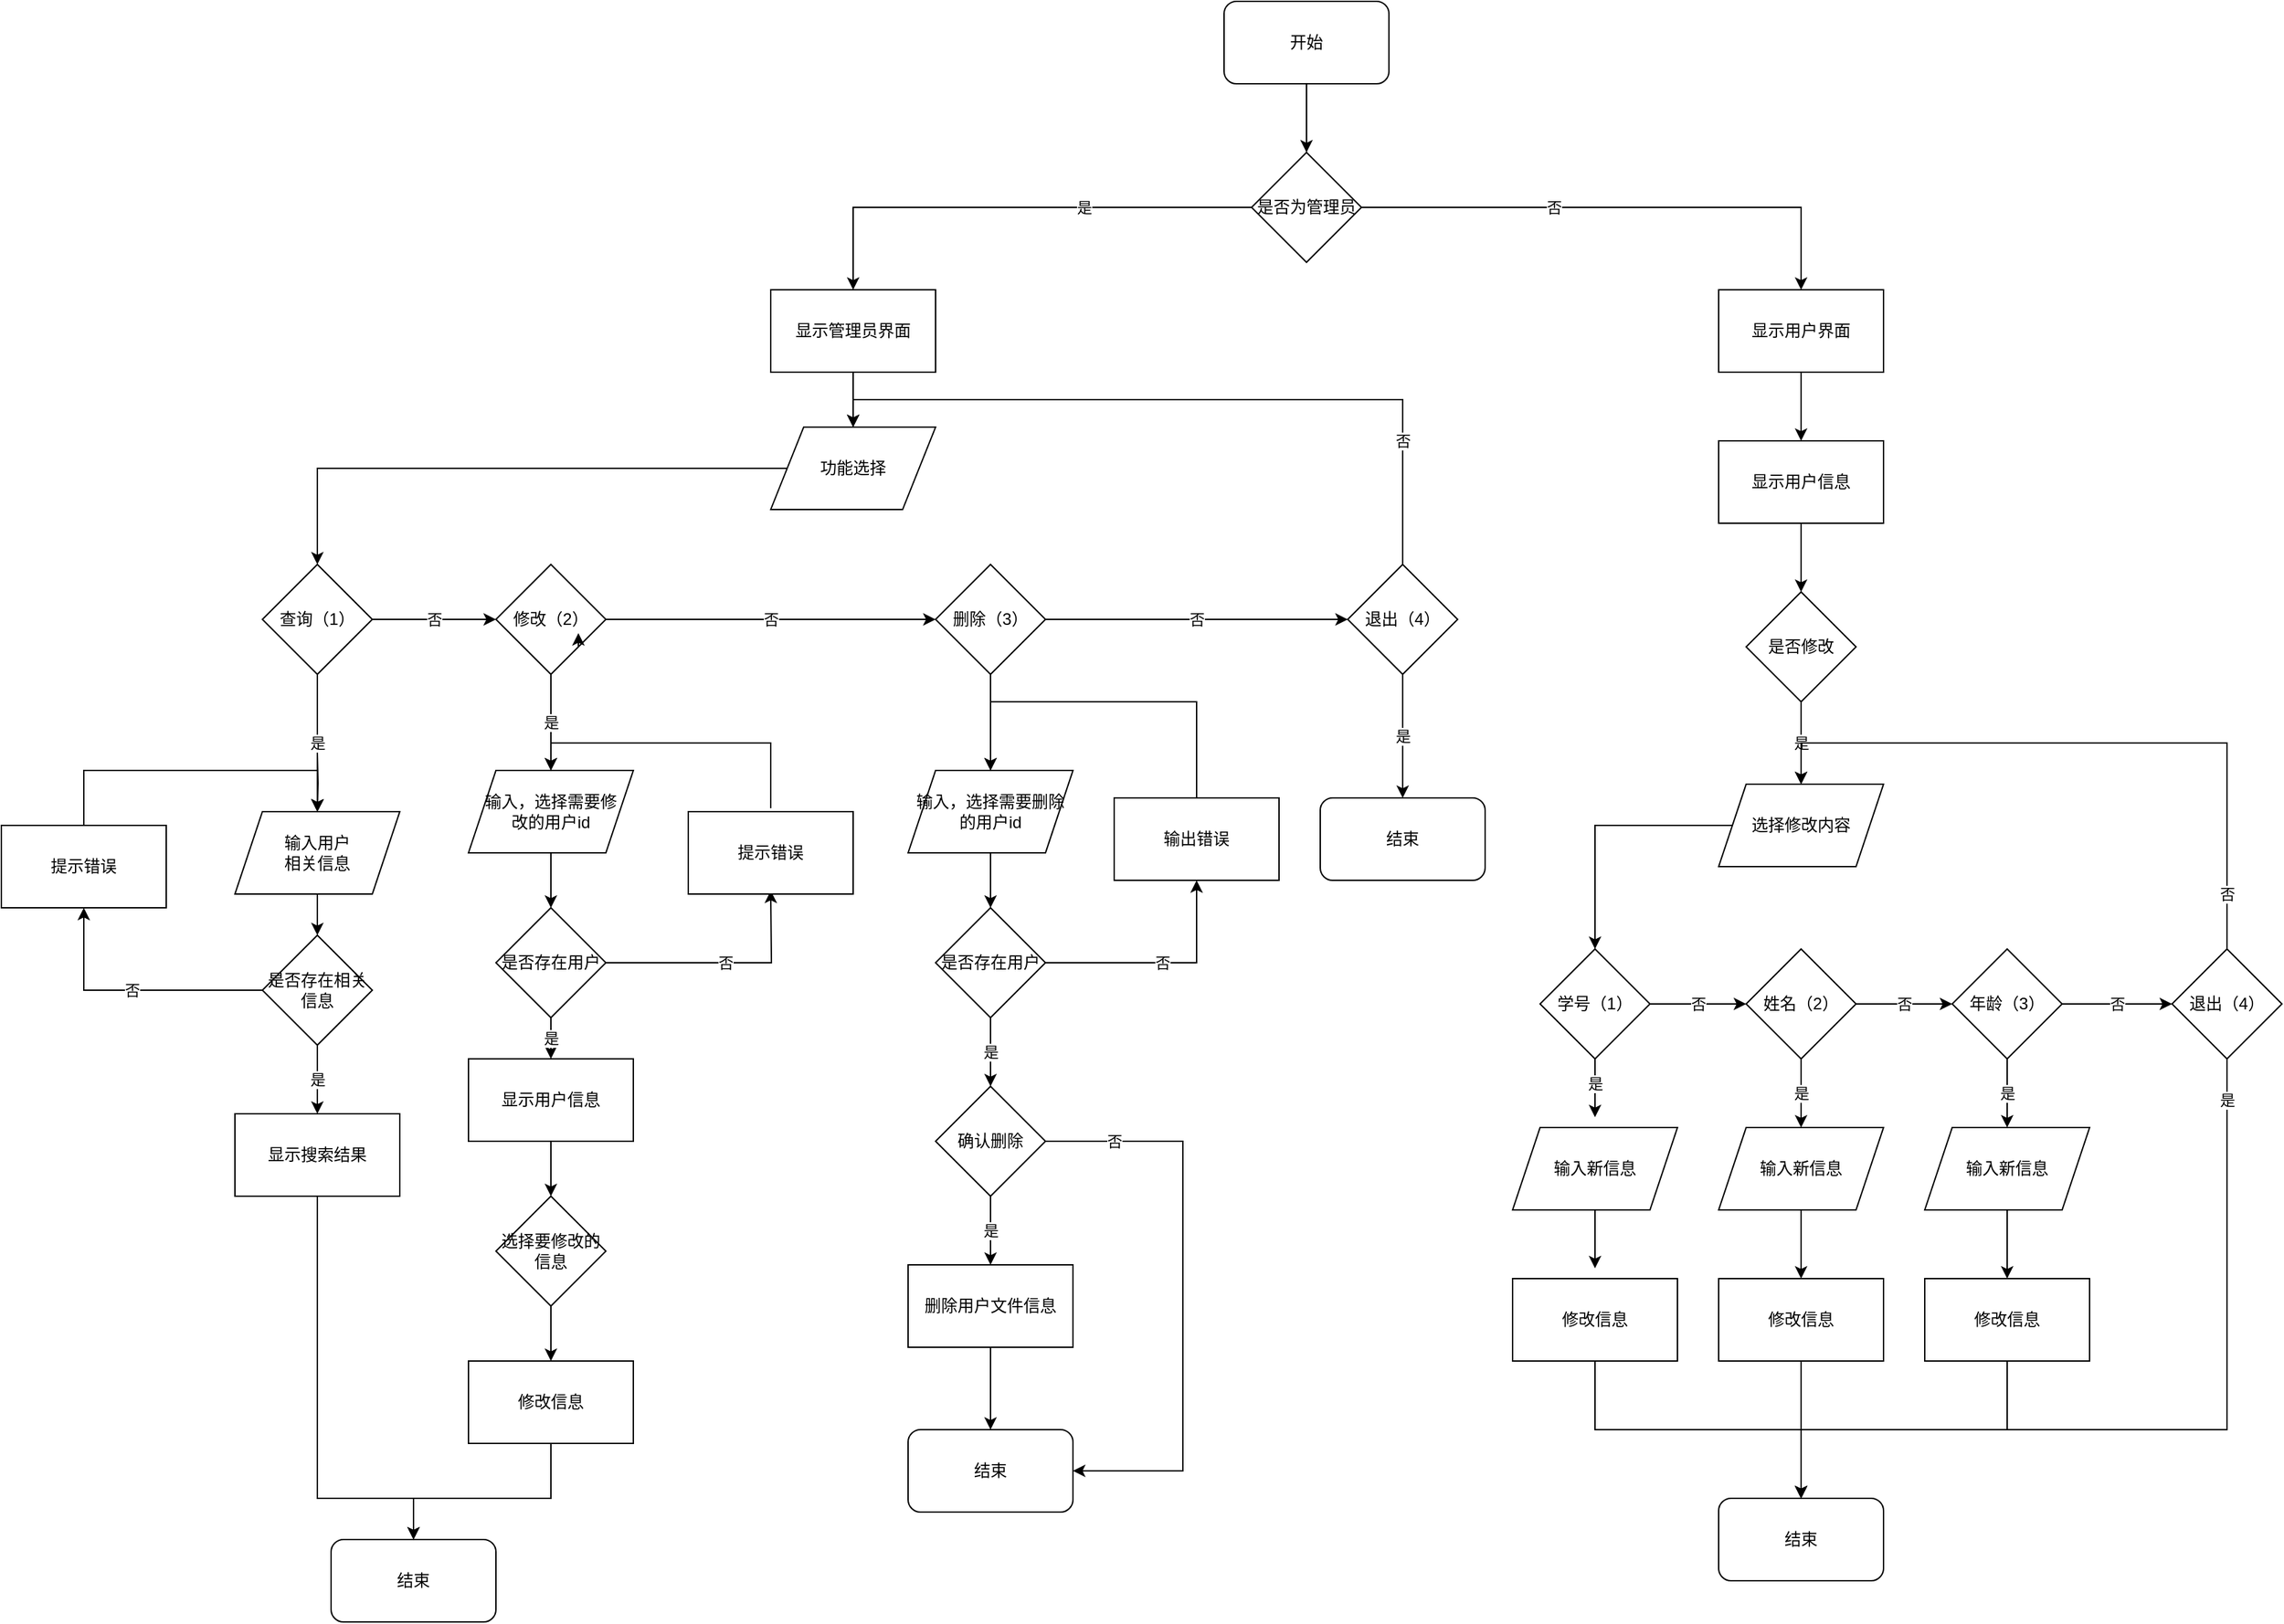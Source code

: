 <mxfile version="21.0.10" type="device"><diagram name="第 1 页" id="SujmoUdTINZM-k1fxDO1"><mxGraphModel dx="3088" dy="827" grid="0" gridSize="10" guides="1" tooltips="1" connect="1" arrows="1" fold="1" page="1" pageScale="1" pageWidth="827" pageHeight="1169" math="0" shadow="0"><root><mxCell id="0"/><mxCell id="1" parent="0"/><mxCell id="45FzpKyAGhWhNVo8oIv5-8" style="edgeStyle=orthogonalEdgeStyle;rounded=0;orthogonalLoop=1;jettySize=auto;html=1;" parent="1" source="45FzpKyAGhWhNVo8oIv5-1" target="45FzpKyAGhWhNVo8oIv5-2" edge="1"><mxGeometry relative="1" as="geometry"/></mxCell><mxCell id="45FzpKyAGhWhNVo8oIv5-1" value="开始" style="rounded=1;whiteSpace=wrap;html=1;" parent="1" vertex="1"><mxGeometry x="-210" y="10" width="120" height="60" as="geometry"/></mxCell><mxCell id="45FzpKyAGhWhNVo8oIv5-5" value="是" style="edgeStyle=orthogonalEdgeStyle;rounded=0;orthogonalLoop=1;jettySize=auto;html=1;" parent="1" source="45FzpKyAGhWhNVo8oIv5-2" target="45FzpKyAGhWhNVo8oIv5-4" edge="1"><mxGeometry x="-0.304" relative="1" as="geometry"><mxPoint as="offset"/></mxGeometry></mxCell><mxCell id="45FzpKyAGhWhNVo8oIv5-7" value="否" style="edgeStyle=orthogonalEdgeStyle;rounded=0;orthogonalLoop=1;jettySize=auto;html=1;" parent="1" source="45FzpKyAGhWhNVo8oIv5-2" target="45FzpKyAGhWhNVo8oIv5-6" edge="1"><mxGeometry x="-0.262" relative="1" as="geometry"><mxPoint as="offset"/></mxGeometry></mxCell><mxCell id="45FzpKyAGhWhNVo8oIv5-2" value="是否为管理员" style="rhombus;whiteSpace=wrap;html=1;" parent="1" vertex="1"><mxGeometry x="-190" y="120" width="80" height="80" as="geometry"/></mxCell><mxCell id="45FzpKyAGhWhNVo8oIv5-10" style="edgeStyle=orthogonalEdgeStyle;rounded=0;orthogonalLoop=1;jettySize=auto;html=1;" parent="1" source="45FzpKyAGhWhNVo8oIv5-4" target="45FzpKyAGhWhNVo8oIv5-9" edge="1"><mxGeometry relative="1" as="geometry"/></mxCell><mxCell id="45FzpKyAGhWhNVo8oIv5-4" value="显示管理员界面" style="rounded=0;whiteSpace=wrap;html=1;" parent="1" vertex="1"><mxGeometry x="-540" y="220" width="120" height="60" as="geometry"/></mxCell><mxCell id="45FzpKyAGhWhNVo8oIv5-43" style="edgeStyle=orthogonalEdgeStyle;rounded=0;orthogonalLoop=1;jettySize=auto;html=1;" parent="1" source="45FzpKyAGhWhNVo8oIv5-6" target="45FzpKyAGhWhNVo8oIv5-42" edge="1"><mxGeometry relative="1" as="geometry"/></mxCell><mxCell id="45FzpKyAGhWhNVo8oIv5-6" value="显示用户界面" style="rounded=0;whiteSpace=wrap;html=1;" parent="1" vertex="1"><mxGeometry x="150" y="220" width="120" height="60" as="geometry"/></mxCell><mxCell id="AL6BZKDl43HKvLQmt1NQ-3" style="edgeStyle=orthogonalEdgeStyle;rounded=0;orthogonalLoop=1;jettySize=auto;html=1;" parent="1" source="45FzpKyAGhWhNVo8oIv5-9" target="AL6BZKDl43HKvLQmt1NQ-2" edge="1"><mxGeometry relative="1" as="geometry"/></mxCell><mxCell id="45FzpKyAGhWhNVo8oIv5-9" value="功能选择" style="rhombus;whiteSpace=wrap;html=1;shape=parallelogram;perimeter=parallelogramPerimeter;" parent="1" vertex="1"><mxGeometry x="-540" y="320" width="120" height="60" as="geometry"/></mxCell><mxCell id="45FzpKyAGhWhNVo8oIv5-20" style="edgeStyle=orthogonalEdgeStyle;rounded=0;orthogonalLoop=1;jettySize=auto;html=1;" parent="1" target="45FzpKyAGhWhNVo8oIv5-19" edge="1"><mxGeometry relative="1" as="geometry"><mxPoint x="-870" y="557.5" as="sourcePoint"/></mxGeometry></mxCell><mxCell id="45FzpKyAGhWhNVo8oIv5-30" style="edgeStyle=orthogonalEdgeStyle;rounded=0;orthogonalLoop=1;jettySize=auto;html=1;" parent="1" source="45FzpKyAGhWhNVo8oIv5-15" target="45FzpKyAGhWhNVo8oIv5-29" edge="1"><mxGeometry relative="1" as="geometry"/></mxCell><mxCell id="45FzpKyAGhWhNVo8oIv5-15" value="输入，选择需要修&lt;br&gt;改的用户id" style="shape=parallelogram;perimeter=parallelogramPerimeter;whiteSpace=wrap;html=1;fixedSize=1;align=center;" parent="1" vertex="1"><mxGeometry x="-760" y="570" width="120" height="60" as="geometry"/></mxCell><mxCell id="45FzpKyAGhWhNVo8oIv5-22" style="edgeStyle=orthogonalEdgeStyle;rounded=0;orthogonalLoop=1;jettySize=auto;html=1;" parent="1" source="45FzpKyAGhWhNVo8oIv5-19" target="45FzpKyAGhWhNVo8oIv5-21" edge="1"><mxGeometry relative="1" as="geometry"/></mxCell><mxCell id="45FzpKyAGhWhNVo8oIv5-19" value="输入用户&lt;br&gt;相关信息" style="shape=parallelogram;perimeter=parallelogramPerimeter;whiteSpace=wrap;html=1;fixedSize=1;" parent="1" vertex="1"><mxGeometry x="-930" y="600" width="120" height="60" as="geometry"/></mxCell><mxCell id="45FzpKyAGhWhNVo8oIv5-24" value="是" style="edgeStyle=orthogonalEdgeStyle;rounded=0;orthogonalLoop=1;jettySize=auto;html=1;" parent="1" source="45FzpKyAGhWhNVo8oIv5-21" target="45FzpKyAGhWhNVo8oIv5-23" edge="1"><mxGeometry relative="1" as="geometry"/></mxCell><mxCell id="45FzpKyAGhWhNVo8oIv5-25" style="edgeStyle=orthogonalEdgeStyle;rounded=0;orthogonalLoop=1;jettySize=auto;html=1;entryX=0.5;entryY=1;entryDx=0;entryDy=0;" parent="1" source="45FzpKyAGhWhNVo8oIv5-21" target="45FzpKyAGhWhNVo8oIv5-26" edge="1"><mxGeometry relative="1" as="geometry"><mxPoint x="-1010" y="737.5" as="targetPoint"/></mxGeometry></mxCell><mxCell id="45FzpKyAGhWhNVo8oIv5-27" value="否" style="edgeLabel;html=1;align=center;verticalAlign=middle;resizable=0;points=[];" parent="45FzpKyAGhWhNVo8oIv5-25" vertex="1" connectable="0"><mxGeometry relative="1" as="geometry"><mxPoint as="offset"/></mxGeometry></mxCell><mxCell id="45FzpKyAGhWhNVo8oIv5-21" value="是否存在相关信息" style="rhombus;whiteSpace=wrap;html=1;" parent="1" vertex="1"><mxGeometry x="-910" y="690" width="80" height="80" as="geometry"/></mxCell><mxCell id="AL6BZKDl43HKvLQmt1NQ-30" style="edgeStyle=orthogonalEdgeStyle;rounded=0;orthogonalLoop=1;jettySize=auto;html=1;" parent="1" source="45FzpKyAGhWhNVo8oIv5-23" target="AL6BZKDl43HKvLQmt1NQ-29" edge="1"><mxGeometry relative="1" as="geometry"><Array as="points"><mxPoint x="-870" y="1100"/><mxPoint x="-800" y="1100"/></Array></mxGeometry></mxCell><mxCell id="45FzpKyAGhWhNVo8oIv5-23" value="显示搜索结果" style="rounded=0;whiteSpace=wrap;html=1;" parent="1" vertex="1"><mxGeometry x="-930" y="820" width="120" height="60" as="geometry"/></mxCell><mxCell id="AL6BZKDl43HKvLQmt1NQ-8" style="edgeStyle=orthogonalEdgeStyle;rounded=0;orthogonalLoop=1;jettySize=auto;html=1;" parent="1" source="45FzpKyAGhWhNVo8oIv5-26" target="45FzpKyAGhWhNVo8oIv5-19" edge="1"><mxGeometry relative="1" as="geometry"><Array as="points"><mxPoint x="-1040" y="570"/><mxPoint x="-870" y="570"/></Array></mxGeometry></mxCell><mxCell id="45FzpKyAGhWhNVo8oIv5-26" value="提示错误" style="rounded=0;whiteSpace=wrap;html=1;" parent="1" vertex="1"><mxGeometry x="-1100" y="610" width="120" height="60" as="geometry"/></mxCell><mxCell id="45FzpKyAGhWhNVo8oIv5-32" value="是" style="edgeStyle=orthogonalEdgeStyle;rounded=0;orthogonalLoop=1;jettySize=auto;html=1;" parent="1" source="45FzpKyAGhWhNVo8oIv5-29" target="45FzpKyAGhWhNVo8oIv5-31" edge="1"><mxGeometry relative="1" as="geometry"/></mxCell><mxCell id="45FzpKyAGhWhNVo8oIv5-35" value="否" style="edgeStyle=orthogonalEdgeStyle;rounded=0;orthogonalLoop=1;jettySize=auto;html=1;" parent="1" source="45FzpKyAGhWhNVo8oIv5-29" edge="1"><mxGeometry relative="1" as="geometry"><mxPoint x="-540" y="657.5" as="targetPoint"/></mxGeometry></mxCell><mxCell id="45FzpKyAGhWhNVo8oIv5-29" value="是否存在用户" style="rhombus;whiteSpace=wrap;html=1;" parent="1" vertex="1"><mxGeometry x="-740" y="670" width="80" height="80" as="geometry"/></mxCell><mxCell id="45FzpKyAGhWhNVo8oIv5-38" style="edgeStyle=orthogonalEdgeStyle;rounded=0;orthogonalLoop=1;jettySize=auto;html=1;" parent="1" source="45FzpKyAGhWhNVo8oIv5-31" target="45FzpKyAGhWhNVo8oIv5-37" edge="1"><mxGeometry relative="1" as="geometry"/></mxCell><mxCell id="45FzpKyAGhWhNVo8oIv5-31" value="显示用户信息" style="rounded=0;whiteSpace=wrap;html=1;" parent="1" vertex="1"><mxGeometry x="-760" y="780" width="120" height="60" as="geometry"/></mxCell><mxCell id="45FzpKyAGhWhNVo8oIv5-36" style="edgeStyle=orthogonalEdgeStyle;rounded=0;orthogonalLoop=1;jettySize=auto;html=1;" parent="1" target="45FzpKyAGhWhNVo8oIv5-15" edge="1"><mxGeometry relative="1" as="geometry"><mxPoint x="-700" y="577.5" as="targetPoint"/><Array as="points"><mxPoint x="-540" y="550"/><mxPoint x="-700" y="550"/></Array><mxPoint x="-540" y="597.5" as="sourcePoint"/></mxGeometry></mxCell><mxCell id="45FzpKyAGhWhNVo8oIv5-34" value="提示错误" style="rounded=0;whiteSpace=wrap;html=1;" parent="1" vertex="1"><mxGeometry x="-600" y="600" width="120" height="60" as="geometry"/></mxCell><mxCell id="45FzpKyAGhWhNVo8oIv5-41" style="edgeStyle=orthogonalEdgeStyle;rounded=0;orthogonalLoop=1;jettySize=auto;html=1;" parent="1" source="45FzpKyAGhWhNVo8oIv5-37" target="45FzpKyAGhWhNVo8oIv5-40" edge="1"><mxGeometry relative="1" as="geometry"/></mxCell><mxCell id="45FzpKyAGhWhNVo8oIv5-37" value="选择要修改的信息" style="rhombus;whiteSpace=wrap;html=1;" parent="1" vertex="1"><mxGeometry x="-740" y="880" width="80" height="80" as="geometry"/></mxCell><mxCell id="AL6BZKDl43HKvLQmt1NQ-31" style="edgeStyle=orthogonalEdgeStyle;rounded=0;orthogonalLoop=1;jettySize=auto;html=1;" parent="1" source="45FzpKyAGhWhNVo8oIv5-40" target="AL6BZKDl43HKvLQmt1NQ-29" edge="1"><mxGeometry relative="1" as="geometry"><Array as="points"><mxPoint x="-700" y="1100"/><mxPoint x="-800" y="1100"/></Array></mxGeometry></mxCell><mxCell id="45FzpKyAGhWhNVo8oIv5-40" value="修改信息" style="rounded=0;whiteSpace=wrap;html=1;" parent="1" vertex="1"><mxGeometry x="-760" y="1000" width="120" height="60" as="geometry"/></mxCell><mxCell id="dPTO8VTlyywtJOFvB8V8-2" style="edgeStyle=orthogonalEdgeStyle;rounded=0;orthogonalLoop=1;jettySize=auto;html=1;" parent="1" source="45FzpKyAGhWhNVo8oIv5-42" target="dPTO8VTlyywtJOFvB8V8-1" edge="1"><mxGeometry relative="1" as="geometry"/></mxCell><mxCell id="45FzpKyAGhWhNVo8oIv5-42" value="显示用户信息" style="rounded=0;whiteSpace=wrap;html=1;" parent="1" vertex="1"><mxGeometry x="150" y="330" width="120" height="60" as="geometry"/></mxCell><mxCell id="AL6BZKDl43HKvLQmt1NQ-4" value="是" style="edgeStyle=orthogonalEdgeStyle;rounded=0;orthogonalLoop=1;jettySize=auto;html=1;" parent="1" source="AL6BZKDl43HKvLQmt1NQ-2" target="45FzpKyAGhWhNVo8oIv5-19" edge="1"><mxGeometry relative="1" as="geometry"><mxPoint x="-870" y="527.5" as="sourcePoint"/><Array as="points"/></mxGeometry></mxCell><mxCell id="AL6BZKDl43HKvLQmt1NQ-6" value="否" style="edgeStyle=orthogonalEdgeStyle;rounded=0;orthogonalLoop=1;jettySize=auto;html=1;" parent="1" source="AL6BZKDl43HKvLQmt1NQ-2" target="AL6BZKDl43HKvLQmt1NQ-5" edge="1"><mxGeometry relative="1" as="geometry"/></mxCell><mxCell id="AL6BZKDl43HKvLQmt1NQ-2" value="查询（1）" style="rhombus;whiteSpace=wrap;html=1;" parent="1" vertex="1"><mxGeometry x="-910" y="420" width="80" height="80" as="geometry"/></mxCell><mxCell id="AL6BZKDl43HKvLQmt1NQ-7" value="是" style="edgeStyle=orthogonalEdgeStyle;rounded=0;orthogonalLoop=1;jettySize=auto;html=1;" parent="1" source="AL6BZKDl43HKvLQmt1NQ-5" target="45FzpKyAGhWhNVo8oIv5-15" edge="1"><mxGeometry relative="1" as="geometry"><mxPoint x="-700" y="527.5" as="sourcePoint"/></mxGeometry></mxCell><mxCell id="AL6BZKDl43HKvLQmt1NQ-16" value="否" style="edgeStyle=orthogonalEdgeStyle;rounded=0;orthogonalLoop=1;jettySize=auto;html=1;" parent="1" source="AL6BZKDl43HKvLQmt1NQ-5" target="AL6BZKDl43HKvLQmt1NQ-15" edge="1"><mxGeometry relative="1" as="geometry"/></mxCell><mxCell id="AL6BZKDl43HKvLQmt1NQ-5" value="修改（2）" style="rhombus;whiteSpace=wrap;html=1;" parent="1" vertex="1"><mxGeometry x="-740" y="420" width="80" height="80" as="geometry"/></mxCell><mxCell id="AL6BZKDl43HKvLQmt1NQ-12" style="edgeStyle=orthogonalEdgeStyle;rounded=0;orthogonalLoop=1;jettySize=auto;html=1;exitX=1;exitY=1;exitDx=0;exitDy=0;entryX=0.75;entryY=0.625;entryDx=0;entryDy=0;entryPerimeter=0;" parent="1" source="AL6BZKDl43HKvLQmt1NQ-5" target="AL6BZKDl43HKvLQmt1NQ-5" edge="1"><mxGeometry relative="1" as="geometry"/></mxCell><mxCell id="AL6BZKDl43HKvLQmt1NQ-18" style="edgeStyle=orthogonalEdgeStyle;rounded=0;orthogonalLoop=1;jettySize=auto;html=1;" parent="1" source="AL6BZKDl43HKvLQmt1NQ-15" target="AL6BZKDl43HKvLQmt1NQ-17" edge="1"><mxGeometry relative="1" as="geometry"/></mxCell><mxCell id="AL6BZKDl43HKvLQmt1NQ-36" value="否" style="edgeStyle=orthogonalEdgeStyle;rounded=0;orthogonalLoop=1;jettySize=auto;html=1;" parent="1" source="AL6BZKDl43HKvLQmt1NQ-15" target="AL6BZKDl43HKvLQmt1NQ-35" edge="1"><mxGeometry relative="1" as="geometry"/></mxCell><mxCell id="AL6BZKDl43HKvLQmt1NQ-15" value="删除（3）" style="rhombus;whiteSpace=wrap;html=1;" parent="1" vertex="1"><mxGeometry x="-420" y="420" width="80" height="80" as="geometry"/></mxCell><mxCell id="AL6BZKDl43HKvLQmt1NQ-20" style="edgeStyle=orthogonalEdgeStyle;rounded=0;orthogonalLoop=1;jettySize=auto;html=1;" parent="1" source="AL6BZKDl43HKvLQmt1NQ-17" target="AL6BZKDl43HKvLQmt1NQ-19" edge="1"><mxGeometry relative="1" as="geometry"/></mxCell><mxCell id="AL6BZKDl43HKvLQmt1NQ-17" value="输入，选择需要删除的用户id" style="shape=parallelogram;perimeter=parallelogramPerimeter;whiteSpace=wrap;html=1;fixedSize=1;align=center;" parent="1" vertex="1"><mxGeometry x="-440" y="570" width="120" height="60" as="geometry"/></mxCell><mxCell id="AL6BZKDl43HKvLQmt1NQ-23" value="否" style="edgeStyle=orthogonalEdgeStyle;rounded=0;orthogonalLoop=1;jettySize=auto;html=1;" parent="1" source="AL6BZKDl43HKvLQmt1NQ-19" target="AL6BZKDl43HKvLQmt1NQ-22" edge="1"><mxGeometry relative="1" as="geometry"/></mxCell><mxCell id="AL6BZKDl43HKvLQmt1NQ-26" value="是" style="edgeStyle=orthogonalEdgeStyle;rounded=0;orthogonalLoop=1;jettySize=auto;html=1;" parent="1" source="AL6BZKDl43HKvLQmt1NQ-19" target="AL6BZKDl43HKvLQmt1NQ-25" edge="1"><mxGeometry relative="1" as="geometry"/></mxCell><mxCell id="AL6BZKDl43HKvLQmt1NQ-19" value="是否存在用户" style="rhombus;whiteSpace=wrap;html=1;" parent="1" vertex="1"><mxGeometry x="-420" y="670" width="80" height="80" as="geometry"/></mxCell><mxCell id="AL6BZKDl43HKvLQmt1NQ-24" style="edgeStyle=orthogonalEdgeStyle;rounded=0;orthogonalLoop=1;jettySize=auto;html=1;" parent="1" source="AL6BZKDl43HKvLQmt1NQ-22" target="AL6BZKDl43HKvLQmt1NQ-17" edge="1"><mxGeometry relative="1" as="geometry"><Array as="points"><mxPoint x="-230" y="520"/><mxPoint x="-380" y="520"/></Array></mxGeometry></mxCell><mxCell id="AL6BZKDl43HKvLQmt1NQ-22" value="输出错误" style="rounded=0;whiteSpace=wrap;html=1;" parent="1" vertex="1"><mxGeometry x="-290" y="590" width="120" height="60" as="geometry"/></mxCell><mxCell id="AL6BZKDl43HKvLQmt1NQ-28" value="是" style="edgeStyle=orthogonalEdgeStyle;rounded=0;orthogonalLoop=1;jettySize=auto;html=1;" parent="1" source="AL6BZKDl43HKvLQmt1NQ-25" target="AL6BZKDl43HKvLQmt1NQ-27" edge="1"><mxGeometry relative="1" as="geometry"/></mxCell><mxCell id="AL6BZKDl43HKvLQmt1NQ-34" value="否" style="edgeStyle=orthogonalEdgeStyle;rounded=0;orthogonalLoop=1;jettySize=auto;html=1;" parent="1" source="AL6BZKDl43HKvLQmt1NQ-25" target="AL6BZKDl43HKvLQmt1NQ-32" edge="1"><mxGeometry x="-0.761" relative="1" as="geometry"><Array as="points"><mxPoint x="-240" y="840"/><mxPoint x="-240" y="1080"/></Array><mxPoint as="offset"/></mxGeometry></mxCell><mxCell id="AL6BZKDl43HKvLQmt1NQ-25" value="确认删除" style="rhombus;whiteSpace=wrap;html=1;" parent="1" vertex="1"><mxGeometry x="-420" y="800" width="80" height="80" as="geometry"/></mxCell><mxCell id="AL6BZKDl43HKvLQmt1NQ-33" style="edgeStyle=orthogonalEdgeStyle;rounded=0;orthogonalLoop=1;jettySize=auto;html=1;" parent="1" source="AL6BZKDl43HKvLQmt1NQ-27" target="AL6BZKDl43HKvLQmt1NQ-32" edge="1"><mxGeometry relative="1" as="geometry"/></mxCell><mxCell id="AL6BZKDl43HKvLQmt1NQ-27" value="删除用户文件信息" style="rounded=0;whiteSpace=wrap;html=1;" parent="1" vertex="1"><mxGeometry x="-440" y="930" width="120" height="60" as="geometry"/></mxCell><mxCell id="AL6BZKDl43HKvLQmt1NQ-29" value="结束" style="rounded=1;whiteSpace=wrap;html=1;" parent="1" vertex="1"><mxGeometry x="-860" y="1130" width="120" height="60" as="geometry"/></mxCell><mxCell id="AL6BZKDl43HKvLQmt1NQ-32" value="结束" style="rounded=1;whiteSpace=wrap;html=1;" parent="1" vertex="1"><mxGeometry x="-440" y="1050" width="120" height="60" as="geometry"/></mxCell><mxCell id="AL6BZKDl43HKvLQmt1NQ-37" value="否" style="edgeStyle=orthogonalEdgeStyle;rounded=0;orthogonalLoop=1;jettySize=auto;html=1;" parent="1" source="AL6BZKDl43HKvLQmt1NQ-35" target="45FzpKyAGhWhNVo8oIv5-9" edge="1"><mxGeometry x="-0.667" relative="1" as="geometry"><Array as="points"><mxPoint x="-80" y="300"/><mxPoint x="-480" y="300"/></Array><mxPoint as="offset"/></mxGeometry></mxCell><mxCell id="AL6BZKDl43HKvLQmt1NQ-39" value="是" style="edgeStyle=orthogonalEdgeStyle;rounded=0;orthogonalLoop=1;jettySize=auto;html=1;" parent="1" source="AL6BZKDl43HKvLQmt1NQ-35" target="AL6BZKDl43HKvLQmt1NQ-38" edge="1"><mxGeometry relative="1" as="geometry"/></mxCell><mxCell id="AL6BZKDl43HKvLQmt1NQ-35" value="退出（4）" style="rhombus;whiteSpace=wrap;html=1;" parent="1" vertex="1"><mxGeometry x="-120" y="420" width="80" height="80" as="geometry"/></mxCell><mxCell id="AL6BZKDl43HKvLQmt1NQ-38" value="结束" style="rounded=1;whiteSpace=wrap;html=1;" parent="1" vertex="1"><mxGeometry x="-140" y="590" width="120" height="60" as="geometry"/></mxCell><mxCell id="dPTO8VTlyywtJOFvB8V8-4" value="是" style="edgeStyle=orthogonalEdgeStyle;rounded=0;orthogonalLoop=1;jettySize=auto;html=1;" parent="1" source="dPTO8VTlyywtJOFvB8V8-1" target="dPTO8VTlyywtJOFvB8V8-5" edge="1"><mxGeometry relative="1" as="geometry"><mxPoint x="210" y="580" as="targetPoint"/></mxGeometry></mxCell><mxCell id="dPTO8VTlyywtJOFvB8V8-1" value="是否修改" style="rhombus;whiteSpace=wrap;html=1;" parent="1" vertex="1"><mxGeometry x="170" y="440" width="80" height="80" as="geometry"/></mxCell><mxCell id="dPTO8VTlyywtJOFvB8V8-9" style="edgeStyle=orthogonalEdgeStyle;rounded=0;orthogonalLoop=1;jettySize=auto;html=1;" parent="1" source="dPTO8VTlyywtJOFvB8V8-5" target="dPTO8VTlyywtJOFvB8V8-6" edge="1"><mxGeometry relative="1" as="geometry"/></mxCell><mxCell id="dPTO8VTlyywtJOFvB8V8-5" value="选择修改内容" style="shape=parallelogram;perimeter=parallelogramPerimeter;whiteSpace=wrap;html=1;fixedSize=1;" parent="1" vertex="1"><mxGeometry x="150" y="580" width="120" height="60" as="geometry"/></mxCell><mxCell id="dPTO8VTlyywtJOFvB8V8-10" value="否" style="edgeStyle=orthogonalEdgeStyle;rounded=0;orthogonalLoop=1;jettySize=auto;html=1;" parent="1" source="dPTO8VTlyywtJOFvB8V8-6" target="dPTO8VTlyywtJOFvB8V8-7" edge="1"><mxGeometry relative="1" as="geometry"/></mxCell><mxCell id="dPTO8VTlyywtJOFvB8V8-13" value="是" style="edgeStyle=orthogonalEdgeStyle;rounded=0;orthogonalLoop=1;jettySize=auto;html=1;" parent="1" edge="1"><mxGeometry relative="1" as="geometry"><mxPoint x="60" y="772.5" as="sourcePoint"/><mxPoint x="60" y="822.5" as="targetPoint"/></mxGeometry></mxCell><mxCell id="dPTO8VTlyywtJOFvB8V8-6" value="学号（1）" style="rhombus;whiteSpace=wrap;html=1;" parent="1" vertex="1"><mxGeometry x="20" y="700" width="80" height="80" as="geometry"/></mxCell><mxCell id="dPTO8VTlyywtJOFvB8V8-11" value="否" style="edgeStyle=orthogonalEdgeStyle;rounded=0;orthogonalLoop=1;jettySize=auto;html=1;" parent="1" source="dPTO8VTlyywtJOFvB8V8-7" target="dPTO8VTlyywtJOFvB8V8-8" edge="1"><mxGeometry relative="1" as="geometry"/></mxCell><mxCell id="dPTO8VTlyywtJOFvB8V8-22" value="是" style="edgeStyle=orthogonalEdgeStyle;rounded=0;orthogonalLoop=1;jettySize=auto;html=1;" parent="1" source="dPTO8VTlyywtJOFvB8V8-7" target="dPTO8VTlyywtJOFvB8V8-17" edge="1"><mxGeometry relative="1" as="geometry"/></mxCell><mxCell id="dPTO8VTlyywtJOFvB8V8-7" value="姓名（2）" style="rhombus;whiteSpace=wrap;html=1;" parent="1" vertex="1"><mxGeometry x="170" y="700" width="80" height="80" as="geometry"/></mxCell><mxCell id="dPTO8VTlyywtJOFvB8V8-24" value="是" style="edgeStyle=orthogonalEdgeStyle;rounded=0;orthogonalLoop=1;jettySize=auto;html=1;" parent="1" source="dPTO8VTlyywtJOFvB8V8-8" target="dPTO8VTlyywtJOFvB8V8-20" edge="1"><mxGeometry relative="1" as="geometry"/></mxCell><mxCell id="dPTO8VTlyywtJOFvB8V8-31" value="否" style="edgeStyle=orthogonalEdgeStyle;rounded=0;orthogonalLoop=1;jettySize=auto;html=1;" parent="1" source="dPTO8VTlyywtJOFvB8V8-8" target="dPTO8VTlyywtJOFvB8V8-30" edge="1"><mxGeometry relative="1" as="geometry"/></mxCell><mxCell id="dPTO8VTlyywtJOFvB8V8-8" value="年龄（3）" style="rhombus;whiteSpace=wrap;html=1;" parent="1" vertex="1"><mxGeometry x="320" y="700" width="80" height="80" as="geometry"/></mxCell><mxCell id="dPTO8VTlyywtJOFvB8V8-15" style="edgeStyle=orthogonalEdgeStyle;rounded=0;orthogonalLoop=1;jettySize=auto;html=1;" parent="1" edge="1"><mxGeometry relative="1" as="geometry"><mxPoint x="60" y="882.5" as="sourcePoint"/><mxPoint x="60" y="932.5" as="targetPoint"/></mxGeometry></mxCell><mxCell id="dPTO8VTlyywtJOFvB8V8-12" value="输入新信息" style="shape=parallelogram;perimeter=parallelogramPerimeter;whiteSpace=wrap;html=1;fixedSize=1;" parent="1" vertex="1"><mxGeometry y="830" width="120" height="60" as="geometry"/></mxCell><mxCell id="dPTO8VTlyywtJOFvB8V8-26" style="edgeStyle=orthogonalEdgeStyle;rounded=0;orthogonalLoop=1;jettySize=auto;html=1;" parent="1" source="dPTO8VTlyywtJOFvB8V8-14" target="dPTO8VTlyywtJOFvB8V8-25" edge="1"><mxGeometry relative="1" as="geometry"><Array as="points"><mxPoint x="60" y="1050"/><mxPoint x="210" y="1050"/></Array></mxGeometry></mxCell><mxCell id="dPTO8VTlyywtJOFvB8V8-14" value="修改信息" style="rounded=0;whiteSpace=wrap;html=1;" parent="1" vertex="1"><mxGeometry y="940" width="120" height="60" as="geometry"/></mxCell><mxCell id="dPTO8VTlyywtJOFvB8V8-16" style="edgeStyle=orthogonalEdgeStyle;rounded=0;orthogonalLoop=1;jettySize=auto;html=1;" parent="1" source="dPTO8VTlyywtJOFvB8V8-17" target="dPTO8VTlyywtJOFvB8V8-18" edge="1"><mxGeometry relative="1" as="geometry"/></mxCell><mxCell id="dPTO8VTlyywtJOFvB8V8-17" value="输入新信息" style="shape=parallelogram;perimeter=parallelogramPerimeter;whiteSpace=wrap;html=1;fixedSize=1;" parent="1" vertex="1"><mxGeometry x="150" y="830" width="120" height="60" as="geometry"/></mxCell><mxCell id="dPTO8VTlyywtJOFvB8V8-27" style="edgeStyle=orthogonalEdgeStyle;rounded=0;orthogonalLoop=1;jettySize=auto;html=1;" parent="1" source="dPTO8VTlyywtJOFvB8V8-18" target="dPTO8VTlyywtJOFvB8V8-25" edge="1"><mxGeometry relative="1" as="geometry"/></mxCell><mxCell id="dPTO8VTlyywtJOFvB8V8-18" value="修改信息" style="rounded=0;whiteSpace=wrap;html=1;" parent="1" vertex="1"><mxGeometry x="150" y="940" width="120" height="60" as="geometry"/></mxCell><mxCell id="dPTO8VTlyywtJOFvB8V8-19" style="edgeStyle=orthogonalEdgeStyle;rounded=0;orthogonalLoop=1;jettySize=auto;html=1;" parent="1" source="dPTO8VTlyywtJOFvB8V8-20" target="dPTO8VTlyywtJOFvB8V8-21" edge="1"><mxGeometry relative="1" as="geometry"/></mxCell><mxCell id="dPTO8VTlyywtJOFvB8V8-20" value="输入新信息" style="shape=parallelogram;perimeter=parallelogramPerimeter;whiteSpace=wrap;html=1;fixedSize=1;" parent="1" vertex="1"><mxGeometry x="300" y="830" width="120" height="60" as="geometry"/></mxCell><mxCell id="dPTO8VTlyywtJOFvB8V8-28" style="edgeStyle=orthogonalEdgeStyle;rounded=0;orthogonalLoop=1;jettySize=auto;html=1;" parent="1" source="dPTO8VTlyywtJOFvB8V8-21" target="dPTO8VTlyywtJOFvB8V8-25" edge="1"><mxGeometry relative="1" as="geometry"><Array as="points"><mxPoint x="360" y="1050"/><mxPoint x="210" y="1050"/></Array></mxGeometry></mxCell><mxCell id="dPTO8VTlyywtJOFvB8V8-21" value="修改信息" style="rounded=0;whiteSpace=wrap;html=1;" parent="1" vertex="1"><mxGeometry x="300" y="940" width="120" height="60" as="geometry"/></mxCell><mxCell id="dPTO8VTlyywtJOFvB8V8-25" value="结束" style="rounded=1;whiteSpace=wrap;html=1;" parent="1" vertex="1"><mxGeometry x="150" y="1100" width="120" height="60" as="geometry"/></mxCell><mxCell id="dPTO8VTlyywtJOFvB8V8-32" value="是" style="edgeStyle=orthogonalEdgeStyle;rounded=0;orthogonalLoop=1;jettySize=auto;html=1;" parent="1" source="dPTO8VTlyywtJOFvB8V8-30" target="dPTO8VTlyywtJOFvB8V8-25" edge="1"><mxGeometry x="-0.905" relative="1" as="geometry"><Array as="points"><mxPoint x="520" y="1050"/><mxPoint x="210" y="1050"/></Array><mxPoint as="offset"/></mxGeometry></mxCell><mxCell id="dPTO8VTlyywtJOFvB8V8-34" value="否" style="edgeStyle=orthogonalEdgeStyle;rounded=0;orthogonalLoop=1;jettySize=auto;html=1;" parent="1" source="dPTO8VTlyywtJOFvB8V8-30" target="dPTO8VTlyywtJOFvB8V8-5" edge="1"><mxGeometry x="-0.837" relative="1" as="geometry"><Array as="points"><mxPoint x="520" y="550"/><mxPoint x="210" y="550"/></Array><mxPoint as="offset"/></mxGeometry></mxCell><mxCell id="dPTO8VTlyywtJOFvB8V8-30" value="退出（4）" style="rhombus;whiteSpace=wrap;html=1;" parent="1" vertex="1"><mxGeometry x="480" y="700" width="80" height="80" as="geometry"/></mxCell></root></mxGraphModel></diagram></mxfile>
